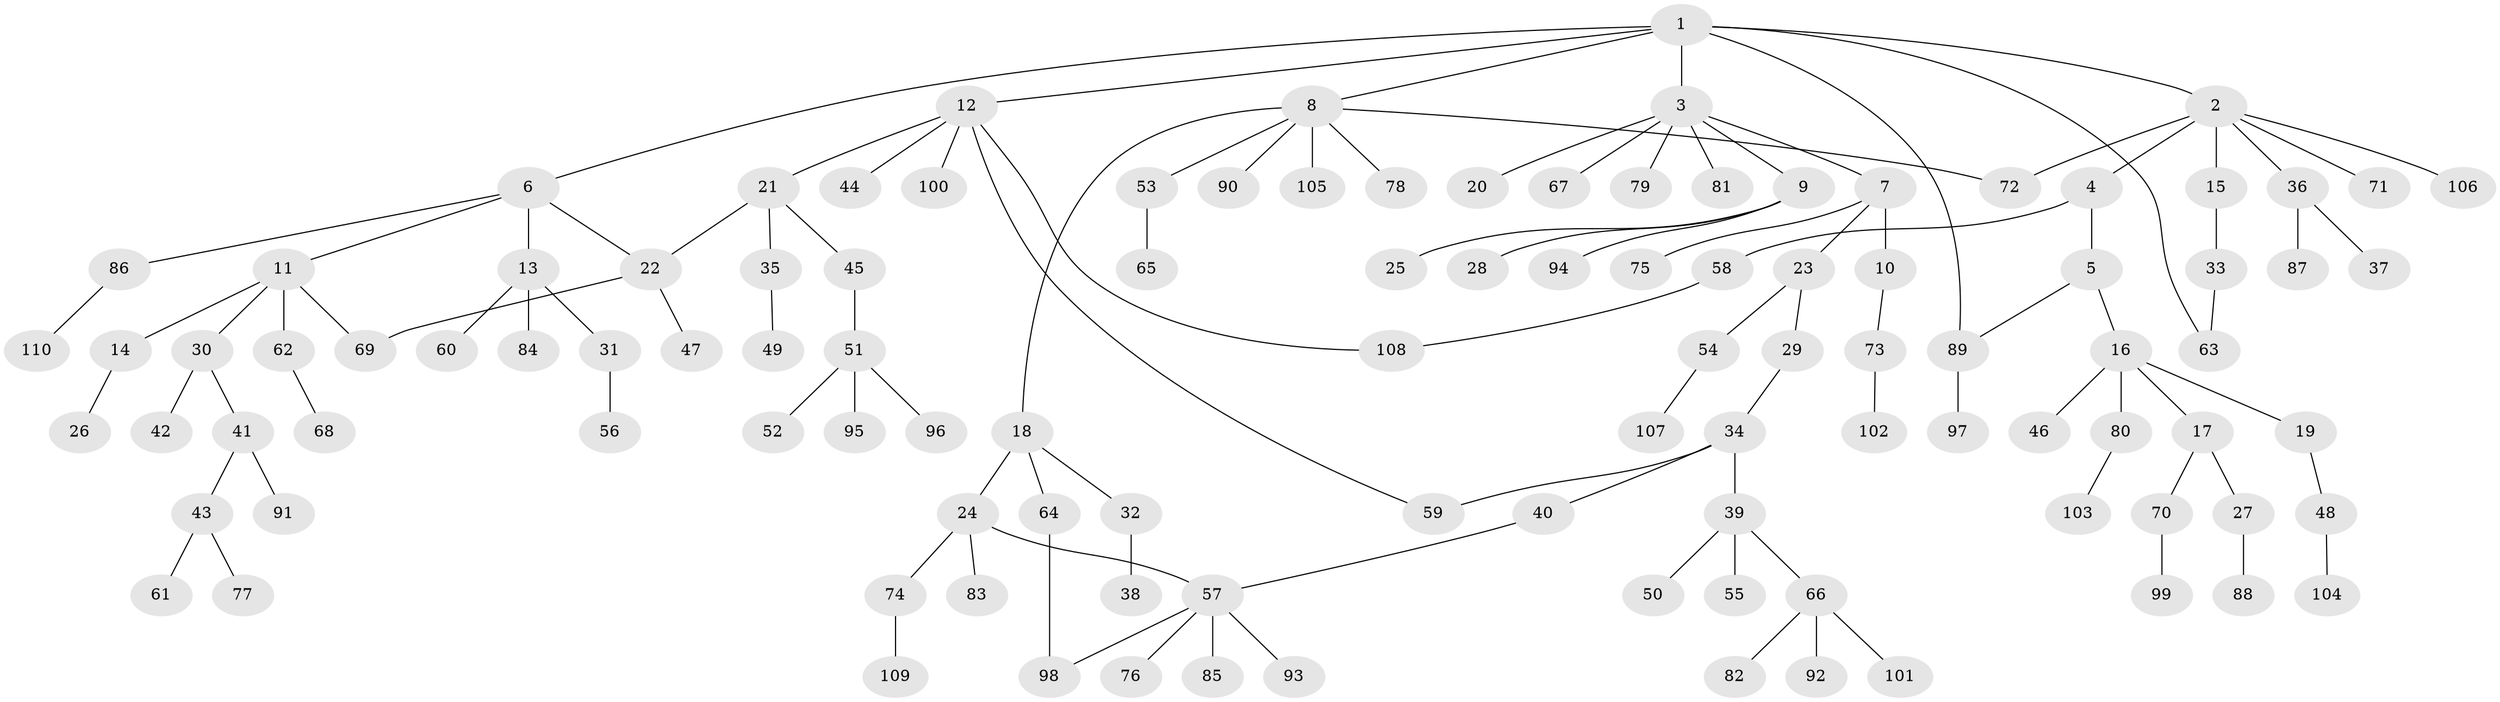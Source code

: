 // Generated by graph-tools (version 1.1) at 2025/13/03/09/25 04:13:31]
// undirected, 110 vertices, 118 edges
graph export_dot {
graph [start="1"]
  node [color=gray90,style=filled];
  1;
  2;
  3;
  4;
  5;
  6;
  7;
  8;
  9;
  10;
  11;
  12;
  13;
  14;
  15;
  16;
  17;
  18;
  19;
  20;
  21;
  22;
  23;
  24;
  25;
  26;
  27;
  28;
  29;
  30;
  31;
  32;
  33;
  34;
  35;
  36;
  37;
  38;
  39;
  40;
  41;
  42;
  43;
  44;
  45;
  46;
  47;
  48;
  49;
  50;
  51;
  52;
  53;
  54;
  55;
  56;
  57;
  58;
  59;
  60;
  61;
  62;
  63;
  64;
  65;
  66;
  67;
  68;
  69;
  70;
  71;
  72;
  73;
  74;
  75;
  76;
  77;
  78;
  79;
  80;
  81;
  82;
  83;
  84;
  85;
  86;
  87;
  88;
  89;
  90;
  91;
  92;
  93;
  94;
  95;
  96;
  97;
  98;
  99;
  100;
  101;
  102;
  103;
  104;
  105;
  106;
  107;
  108;
  109;
  110;
  1 -- 2;
  1 -- 3;
  1 -- 6;
  1 -- 8;
  1 -- 12;
  1 -- 63;
  1 -- 89;
  2 -- 4;
  2 -- 15;
  2 -- 36;
  2 -- 71;
  2 -- 72;
  2 -- 106;
  3 -- 7;
  3 -- 9;
  3 -- 20;
  3 -- 67;
  3 -- 79;
  3 -- 81;
  4 -- 5;
  4 -- 58;
  5 -- 16;
  5 -- 89;
  6 -- 11;
  6 -- 13;
  6 -- 86;
  6 -- 22;
  7 -- 10;
  7 -- 23;
  7 -- 75;
  8 -- 18;
  8 -- 53;
  8 -- 78;
  8 -- 90;
  8 -- 105;
  8 -- 72;
  9 -- 25;
  9 -- 28;
  9 -- 94;
  10 -- 73;
  11 -- 14;
  11 -- 30;
  11 -- 62;
  11 -- 69;
  12 -- 21;
  12 -- 44;
  12 -- 100;
  12 -- 108;
  12 -- 59;
  13 -- 31;
  13 -- 60;
  13 -- 84;
  14 -- 26;
  15 -- 33;
  16 -- 17;
  16 -- 19;
  16 -- 46;
  16 -- 80;
  17 -- 27;
  17 -- 70;
  18 -- 24;
  18 -- 32;
  18 -- 64;
  19 -- 48;
  21 -- 22;
  21 -- 35;
  21 -- 45;
  22 -- 47;
  22 -- 69;
  23 -- 29;
  23 -- 54;
  24 -- 57;
  24 -- 74;
  24 -- 83;
  27 -- 88;
  29 -- 34;
  30 -- 41;
  30 -- 42;
  31 -- 56;
  32 -- 38;
  33 -- 63;
  34 -- 39;
  34 -- 40;
  34 -- 59;
  35 -- 49;
  36 -- 37;
  36 -- 87;
  39 -- 50;
  39 -- 55;
  39 -- 66;
  40 -- 57;
  41 -- 43;
  41 -- 91;
  43 -- 61;
  43 -- 77;
  45 -- 51;
  48 -- 104;
  51 -- 52;
  51 -- 95;
  51 -- 96;
  53 -- 65;
  54 -- 107;
  57 -- 76;
  57 -- 85;
  57 -- 93;
  57 -- 98;
  58 -- 108;
  62 -- 68;
  64 -- 98;
  66 -- 82;
  66 -- 92;
  66 -- 101;
  70 -- 99;
  73 -- 102;
  74 -- 109;
  80 -- 103;
  86 -- 110;
  89 -- 97;
}
